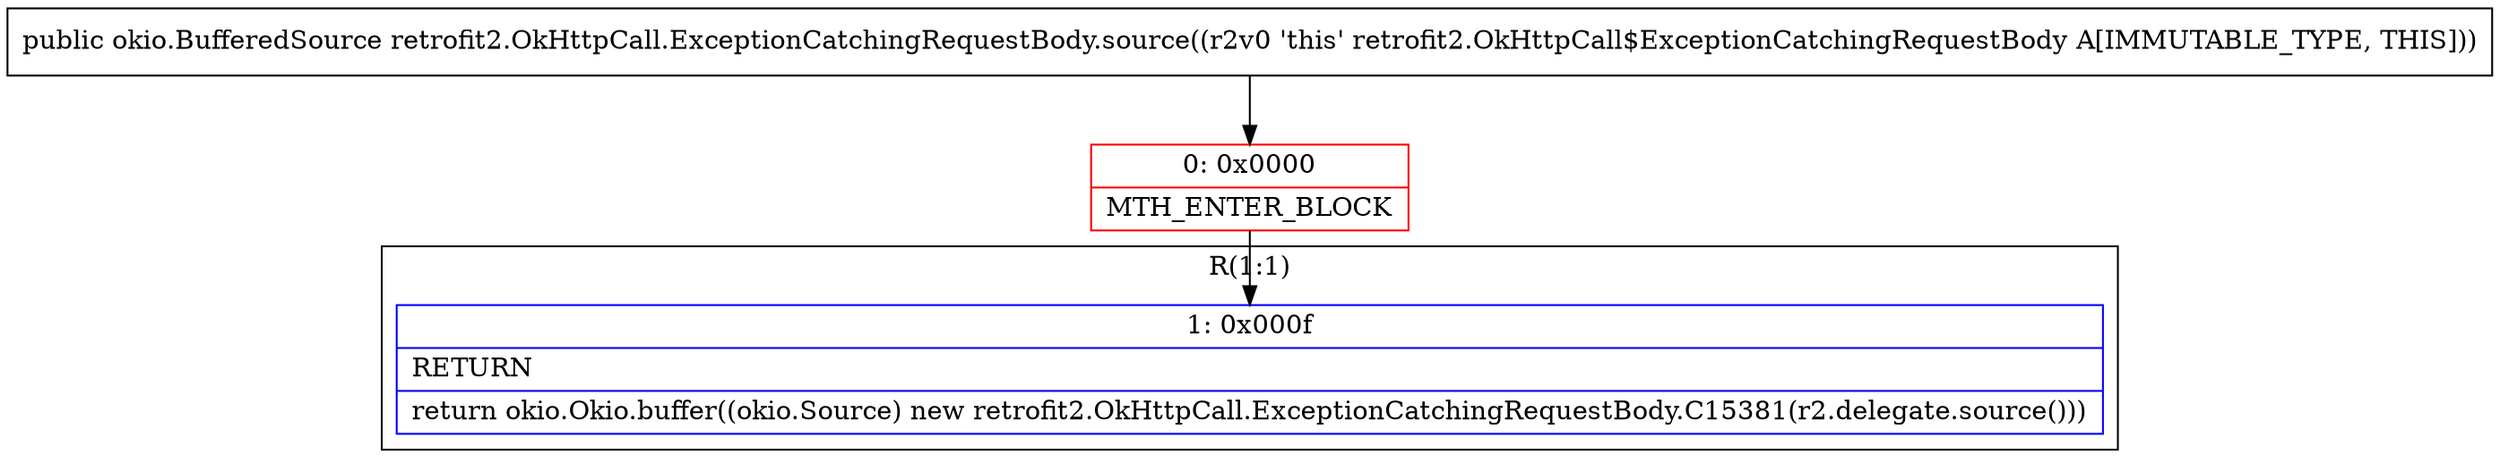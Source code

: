 digraph "CFG forretrofit2.OkHttpCall.ExceptionCatchingRequestBody.source()Lokio\/BufferedSource;" {
subgraph cluster_Region_1561189340 {
label = "R(1:1)";
node [shape=record,color=blue];
Node_1 [shape=record,label="{1\:\ 0x000f|RETURN\l|return okio.Okio.buffer((okio.Source) new retrofit2.OkHttpCall.ExceptionCatchingRequestBody.C15381(r2.delegate.source()))\l}"];
}
Node_0 [shape=record,color=red,label="{0\:\ 0x0000|MTH_ENTER_BLOCK\l}"];
MethodNode[shape=record,label="{public okio.BufferedSource retrofit2.OkHttpCall.ExceptionCatchingRequestBody.source((r2v0 'this' retrofit2.OkHttpCall$ExceptionCatchingRequestBody A[IMMUTABLE_TYPE, THIS])) }"];
MethodNode -> Node_0;
Node_0 -> Node_1;
}


